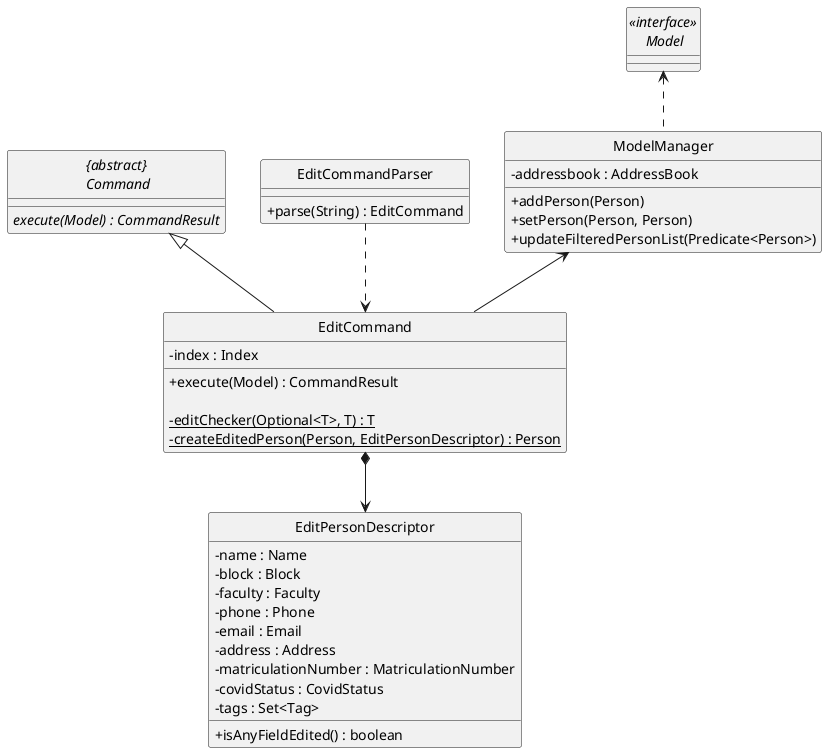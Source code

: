 @startuml

skinparam classAttributeIconSize 0
hide circle

abstract class "{abstract}\n Command" as Command {
    /' Methods '/
    {abstract} execute(Model) : CommandResult
}

class EditCommand {
    /' Fields '/
    -index : Index
    +execute(Model) : CommandResult

    /' Methods '/
    {static} -editChecker(Optional<T>, T) : T
    {static} -createEditedPerson(Person, EditPersonDescriptor) : Person
}

class EditCommandParser {
   /' Fields '/

   /' Methods '/
    +parse(String) : EditCommand
}

class EditPersonDescriptor {
    /' Fields '/
    -name : Name
    -block : Block
    -faculty : Faculty
    -phone : Phone
    -email : Email
    -address : Address
    -matriculationNumber : MatriculationNumber
    -covidStatus : CovidStatus
    -tags : Set<Tag>

    /' Methods '/
    +isAnyFieldEdited() : boolean
}

class ModelManager {
    /' Fields '/
    -addressbook : AddressBook

    /' Methods '/
    +addPerson(Person)
    +setPerson(Person, Person)
    +updateFilteredPersonList(Predicate<Person>)
}

interface "<<interface>>\n Model" as Model {

}

Command <|-- EditCommand
EditCommand *--> EditPersonDescriptor
ModelManager <-- EditCommand
Model <.. ModelManager
EditCommandParser ..> EditCommand

@enduml